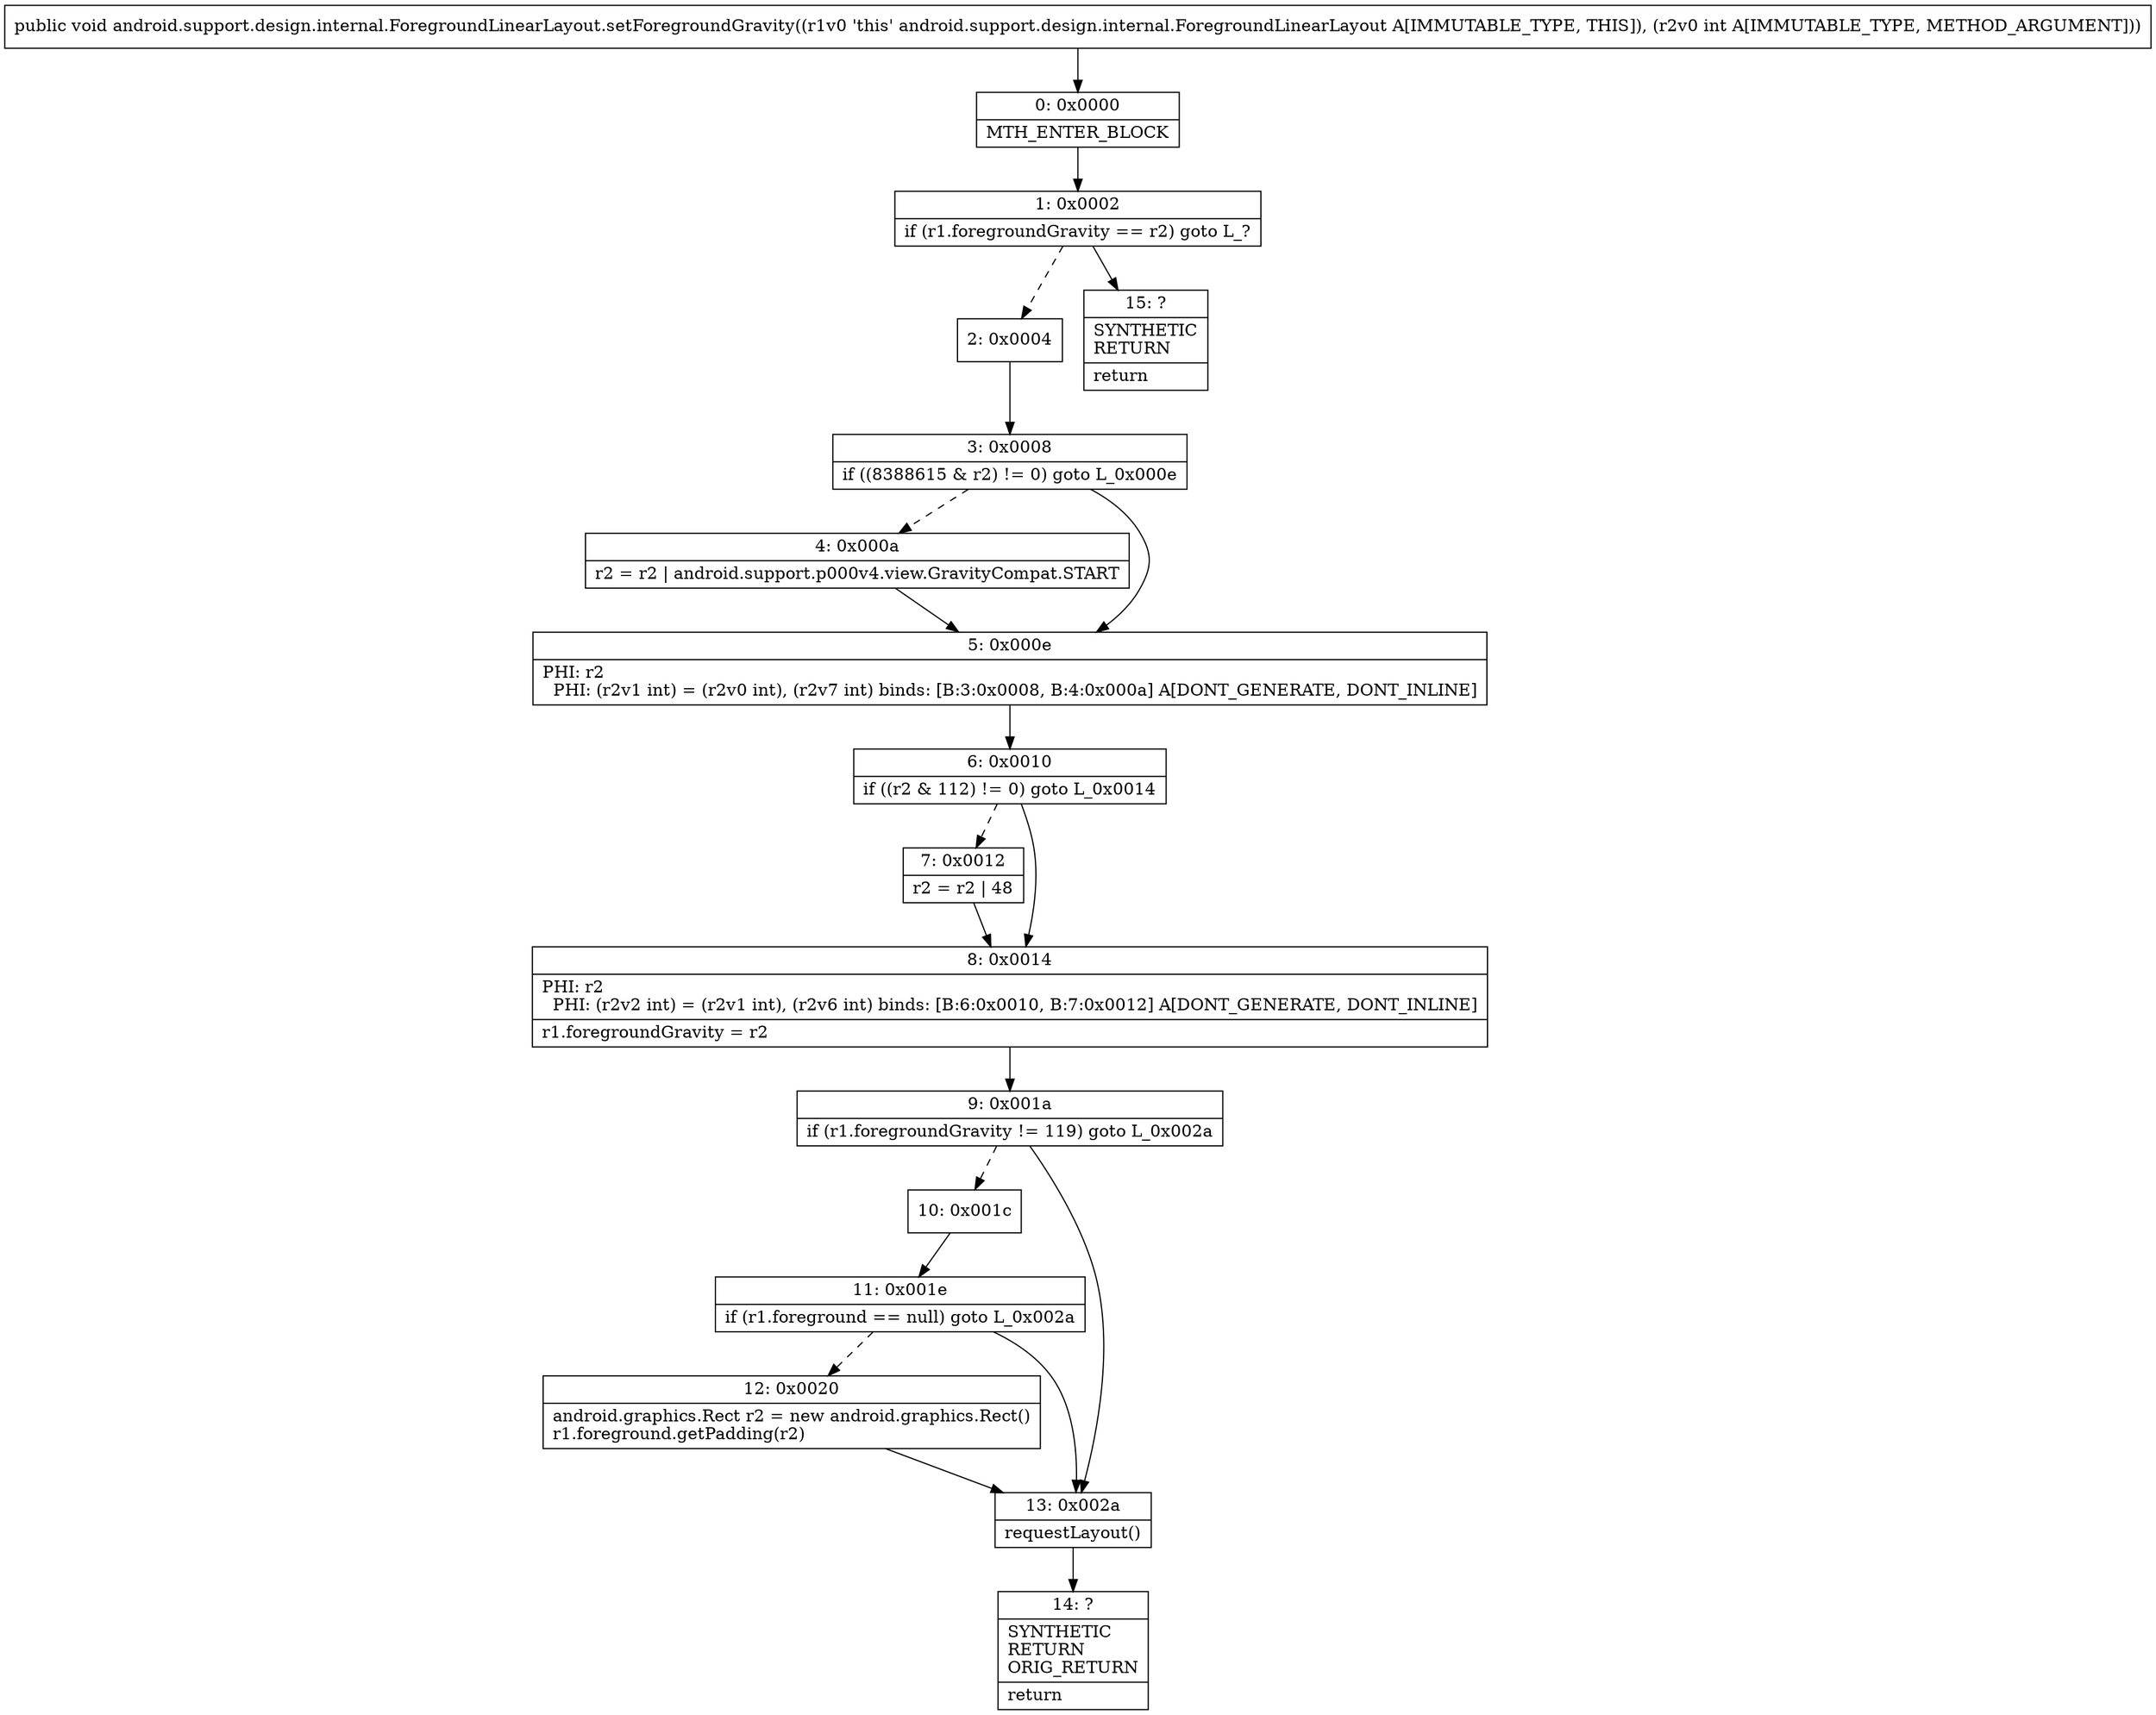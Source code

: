 digraph "CFG forandroid.support.design.internal.ForegroundLinearLayout.setForegroundGravity(I)V" {
Node_0 [shape=record,label="{0\:\ 0x0000|MTH_ENTER_BLOCK\l}"];
Node_1 [shape=record,label="{1\:\ 0x0002|if (r1.foregroundGravity == r2) goto L_?\l}"];
Node_2 [shape=record,label="{2\:\ 0x0004}"];
Node_3 [shape=record,label="{3\:\ 0x0008|if ((8388615 & r2) != 0) goto L_0x000e\l}"];
Node_4 [shape=record,label="{4\:\ 0x000a|r2 = r2 \| android.support.p000v4.view.GravityCompat.START\l}"];
Node_5 [shape=record,label="{5\:\ 0x000e|PHI: r2 \l  PHI: (r2v1 int) = (r2v0 int), (r2v7 int) binds: [B:3:0x0008, B:4:0x000a] A[DONT_GENERATE, DONT_INLINE]\l}"];
Node_6 [shape=record,label="{6\:\ 0x0010|if ((r2 & 112) != 0) goto L_0x0014\l}"];
Node_7 [shape=record,label="{7\:\ 0x0012|r2 = r2 \| 48\l}"];
Node_8 [shape=record,label="{8\:\ 0x0014|PHI: r2 \l  PHI: (r2v2 int) = (r2v1 int), (r2v6 int) binds: [B:6:0x0010, B:7:0x0012] A[DONT_GENERATE, DONT_INLINE]\l|r1.foregroundGravity = r2\l}"];
Node_9 [shape=record,label="{9\:\ 0x001a|if (r1.foregroundGravity != 119) goto L_0x002a\l}"];
Node_10 [shape=record,label="{10\:\ 0x001c}"];
Node_11 [shape=record,label="{11\:\ 0x001e|if (r1.foreground == null) goto L_0x002a\l}"];
Node_12 [shape=record,label="{12\:\ 0x0020|android.graphics.Rect r2 = new android.graphics.Rect()\lr1.foreground.getPadding(r2)\l}"];
Node_13 [shape=record,label="{13\:\ 0x002a|requestLayout()\l}"];
Node_14 [shape=record,label="{14\:\ ?|SYNTHETIC\lRETURN\lORIG_RETURN\l|return\l}"];
Node_15 [shape=record,label="{15\:\ ?|SYNTHETIC\lRETURN\l|return\l}"];
MethodNode[shape=record,label="{public void android.support.design.internal.ForegroundLinearLayout.setForegroundGravity((r1v0 'this' android.support.design.internal.ForegroundLinearLayout A[IMMUTABLE_TYPE, THIS]), (r2v0 int A[IMMUTABLE_TYPE, METHOD_ARGUMENT])) }"];
MethodNode -> Node_0;
Node_0 -> Node_1;
Node_1 -> Node_2[style=dashed];
Node_1 -> Node_15;
Node_2 -> Node_3;
Node_3 -> Node_4[style=dashed];
Node_3 -> Node_5;
Node_4 -> Node_5;
Node_5 -> Node_6;
Node_6 -> Node_7[style=dashed];
Node_6 -> Node_8;
Node_7 -> Node_8;
Node_8 -> Node_9;
Node_9 -> Node_10[style=dashed];
Node_9 -> Node_13;
Node_10 -> Node_11;
Node_11 -> Node_12[style=dashed];
Node_11 -> Node_13;
Node_12 -> Node_13;
Node_13 -> Node_14;
}

